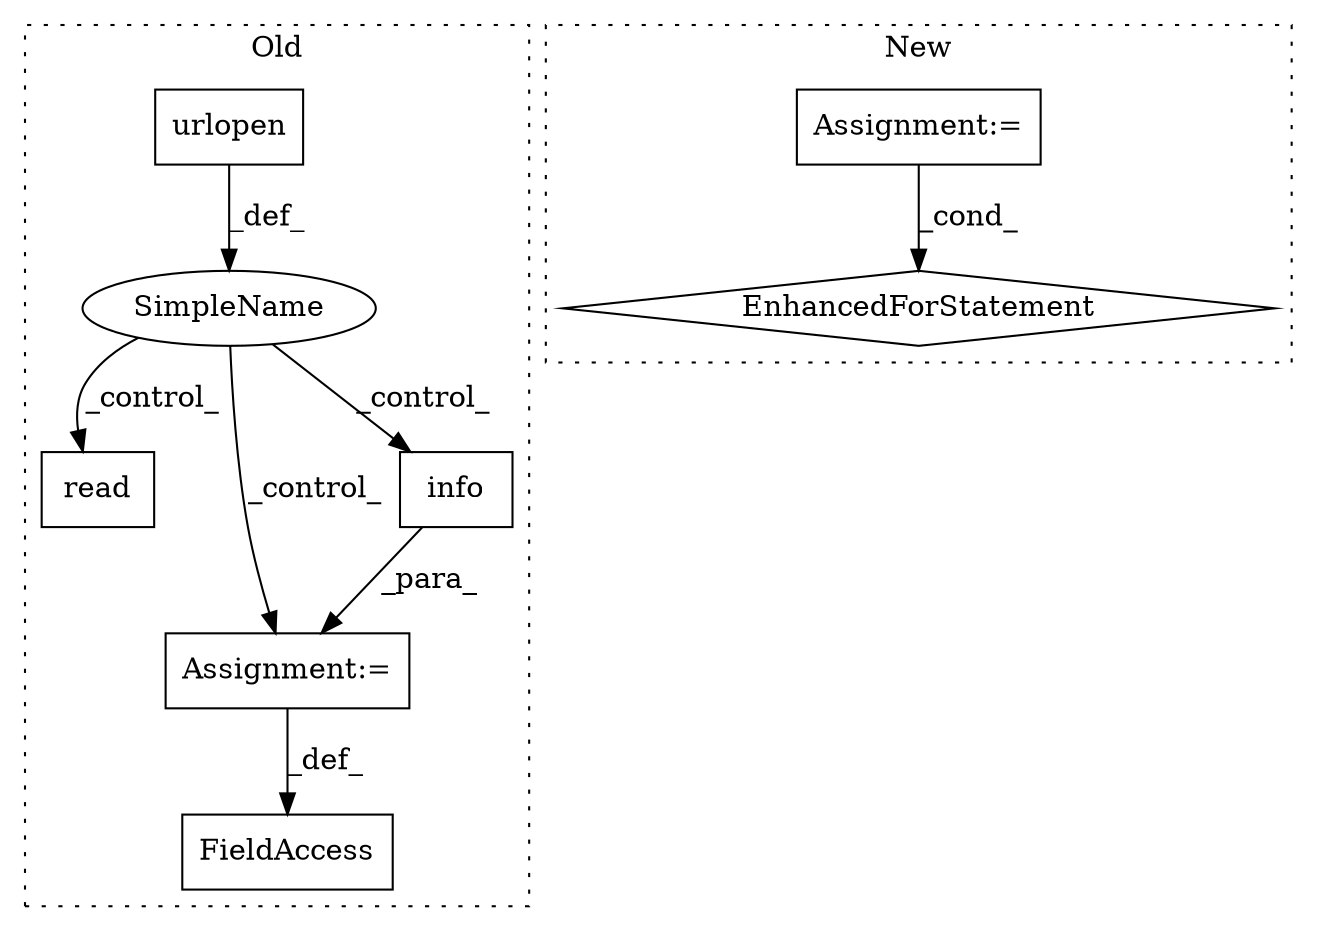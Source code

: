 digraph G {
subgraph cluster0 {
1 [label="urlopen" a="32" s="8783,8801" l="8,1" shape="box"];
3 [label="read" a="32" s="8922" l="6" shape="box"];
4 [label="Assignment:=" a="7" s="8852" l="1" shape="box"];
5 [label="SimpleName" a="42" s="" l="" shape="ellipse"];
7 [label="FieldAccess" a="22" s="8844" l="8" shape="box"];
8 [label="info" a="32" s="8865" l="6" shape="box"];
label = "Old";
style="dotted";
}
subgraph cluster1 {
2 [label="EnhancedForStatement" a="70" s="8973,9069" l="69,2" shape="diamond"];
6 [label="Assignment:=" a="7" s="8941" l="1" shape="box"];
label = "New";
style="dotted";
}
1 -> 5 [label="_def_"];
4 -> 7 [label="_def_"];
5 -> 4 [label="_control_"];
5 -> 3 [label="_control_"];
5 -> 8 [label="_control_"];
6 -> 2 [label="_cond_"];
8 -> 4 [label="_para_"];
}